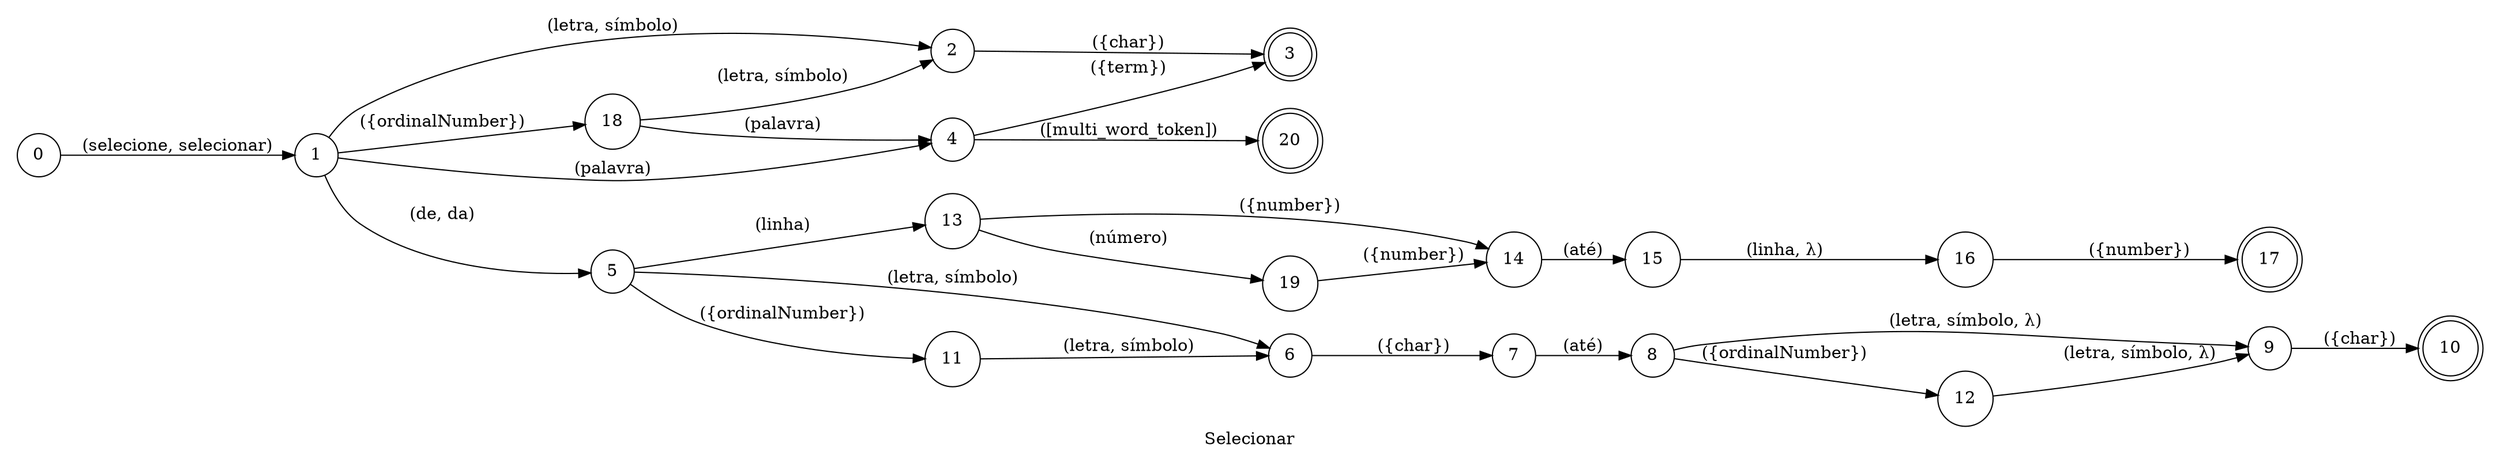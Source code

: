 digraph Select {
    id="select";
    label="Selecionar";
    lang="pt-BR";
    langName="Português";
    pad="0.2";
    rankdir=LR;
    node[shape=doublecircle]; 3 17 10 20;
    node[shape=circle];

    0 -> 1 [label="(selecione, selecionar)"];
    {1 18} -> 2 [label="(letra, símbolo)"];
    2 -> 3 [label="({char})", store=word];
    {1 18} -> 4 [label="(palavra)"];
    4 -> 20 [label="([multi_word_token])", store=word, extraArgs="{\"case\": \"camel\"}"];
    4 -> 3 [label="({term})", store=word];
    1 -> 5 [label="(de, da)"];
    1 -> 18 [label="({ordinalNumber})", normalizer="ordinalNumber", store=wordPosition];
    5 -> 13 [label="(linha)", store=selectLine];
    13 -> 19 [label="(número)"];
    {13 19} -> 14 [label="({number})", store=from];
    14 -> 15 [label="(até)"];
    15 -> 16 [label="(linha, λ)"];
    16 -> 17 [label="({number})", store=to];
    5 -> 11 [label="({ordinalNumber})", normalizer="ordinalNumber", store=fromPosition];
    {5 11} -> 6 [label="(letra, símbolo)"];
    6 -> 7 [label="({char})", store=from];
    7 -> 8 [label="(até)"];
    {8 12} -> 9 [label="(letra, símbolo, λ)"];
    8 -> 12 [label="({ordinalNumber})", normalizer="ordinalNumber", store=toPosition];
    9 -> 10 [label="({char})", store=to];

    title="Selecionar";
    desc="Seleciona um pedaço de texto na linha atual";

    examples="
        selecione a letra B,
        selecione a símbolo 5,
        selecione a letra Q,
        selecione a primeira letra B,
        selecione a segunda letra K,
        selecione a última palavra valor,
        selecione a palavra lista,
        selecione a palavra [multi_word_token],
        selecione da linha 2 até a linha 15,
        selecione da linha número 45 até a linha 90,
        selecione da letra A até a letra Z,
        selecione da segunda letra G até a última letra P
    ";
}